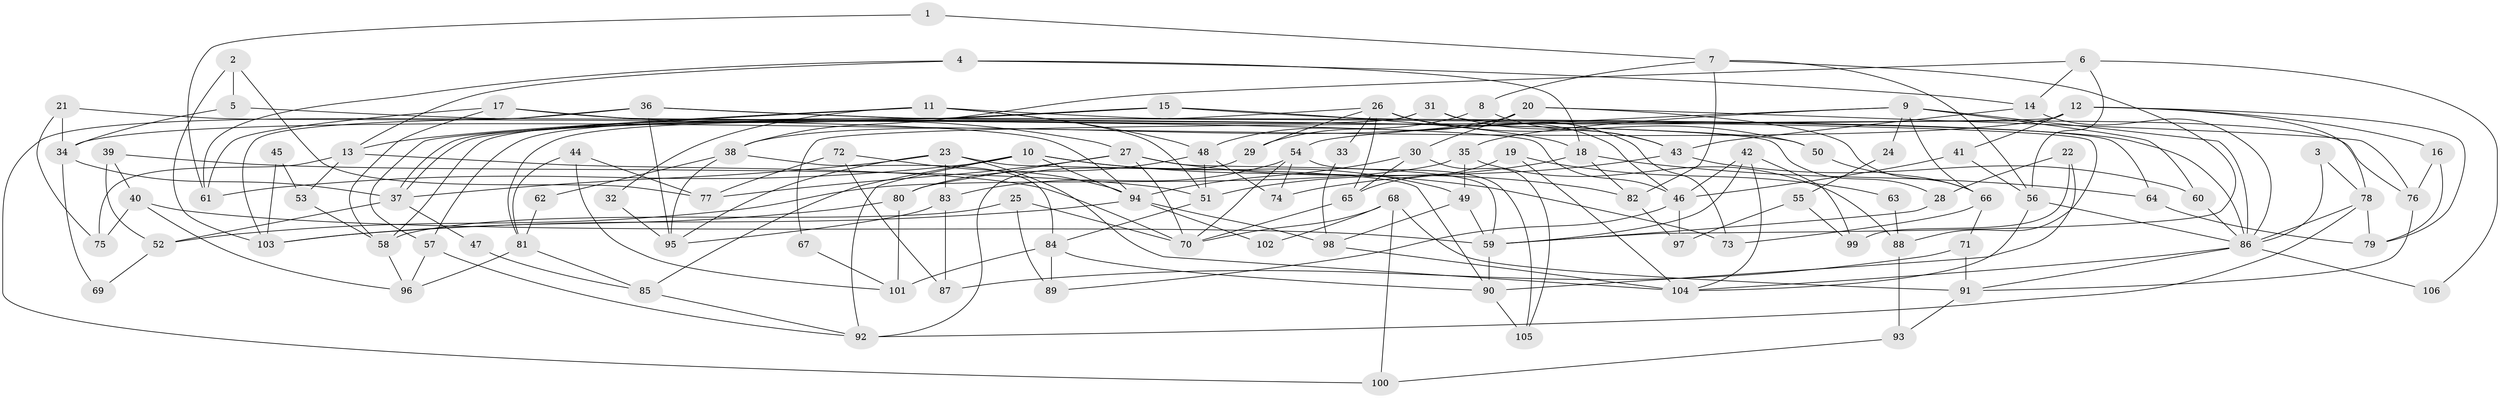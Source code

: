 // Generated by graph-tools (version 1.1) at 2025/50/03/09/25 03:50:02]
// undirected, 106 vertices, 212 edges
graph export_dot {
graph [start="1"]
  node [color=gray90,style=filled];
  1;
  2;
  3;
  4;
  5;
  6;
  7;
  8;
  9;
  10;
  11;
  12;
  13;
  14;
  15;
  16;
  17;
  18;
  19;
  20;
  21;
  22;
  23;
  24;
  25;
  26;
  27;
  28;
  29;
  30;
  31;
  32;
  33;
  34;
  35;
  36;
  37;
  38;
  39;
  40;
  41;
  42;
  43;
  44;
  45;
  46;
  47;
  48;
  49;
  50;
  51;
  52;
  53;
  54;
  55;
  56;
  57;
  58;
  59;
  60;
  61;
  62;
  63;
  64;
  65;
  66;
  67;
  68;
  69;
  70;
  71;
  72;
  73;
  74;
  75;
  76;
  77;
  78;
  79;
  80;
  81;
  82;
  83;
  84;
  85;
  86;
  87;
  88;
  89;
  90;
  91;
  92;
  93;
  94;
  95;
  96;
  97;
  98;
  99;
  100;
  101;
  102;
  103;
  104;
  105;
  106;
  1 -- 7;
  1 -- 61;
  2 -- 5;
  2 -- 77;
  2 -- 103;
  3 -- 86;
  3 -- 78;
  4 -- 13;
  4 -- 61;
  4 -- 14;
  4 -- 18;
  5 -- 46;
  5 -- 34;
  6 -- 38;
  6 -- 14;
  6 -- 56;
  6 -- 106;
  7 -- 8;
  7 -- 59;
  7 -- 56;
  7 -- 82;
  8 -- 48;
  8 -- 43;
  9 -- 86;
  9 -- 66;
  9 -- 24;
  9 -- 35;
  9 -- 54;
  9 -- 60;
  10 -- 49;
  10 -- 92;
  10 -- 61;
  10 -- 73;
  10 -- 85;
  10 -- 94;
  11 -- 57;
  11 -- 51;
  11 -- 13;
  11 -- 32;
  11 -- 48;
  11 -- 64;
  12 -- 78;
  12 -- 16;
  12 -- 34;
  12 -- 41;
  12 -- 67;
  12 -- 79;
  13 -- 75;
  13 -- 53;
  13 -- 70;
  14 -- 86;
  14 -- 43;
  15 -- 37;
  15 -- 37;
  15 -- 86;
  15 -- 18;
  16 -- 79;
  16 -- 76;
  17 -- 58;
  17 -- 27;
  17 -- 28;
  17 -- 61;
  18 -- 51;
  18 -- 64;
  18 -- 82;
  19 -- 65;
  19 -- 104;
  19 -- 63;
  20 -- 66;
  20 -- 30;
  20 -- 29;
  20 -- 38;
  20 -- 76;
  21 -- 34;
  21 -- 94;
  21 -- 75;
  22 -- 28;
  22 -- 90;
  22 -- 99;
  23 -- 95;
  23 -- 90;
  23 -- 37;
  23 -- 83;
  23 -- 104;
  24 -- 55;
  25 -- 89;
  25 -- 70;
  25 -- 58;
  26 -- 58;
  26 -- 46;
  26 -- 29;
  26 -- 33;
  26 -- 50;
  26 -- 65;
  26 -- 73;
  27 -- 82;
  27 -- 70;
  27 -- 59;
  27 -- 77;
  27 -- 80;
  28 -- 59;
  29 -- 92;
  30 -- 94;
  30 -- 65;
  30 -- 105;
  31 -- 76;
  31 -- 43;
  31 -- 57;
  31 -- 81;
  32 -- 95;
  33 -- 98;
  34 -- 37;
  34 -- 69;
  35 -- 49;
  35 -- 52;
  35 -- 88;
  36 -- 100;
  36 -- 103;
  36 -- 50;
  36 -- 88;
  36 -- 95;
  37 -- 47;
  37 -- 52;
  38 -- 95;
  38 -- 62;
  38 -- 84;
  39 -- 40;
  39 -- 52;
  39 -- 51;
  40 -- 59;
  40 -- 96;
  40 -- 75;
  41 -- 56;
  41 -- 46;
  42 -- 104;
  42 -- 59;
  42 -- 46;
  42 -- 99;
  43 -- 60;
  43 -- 74;
  44 -- 81;
  44 -- 101;
  44 -- 77;
  45 -- 53;
  45 -- 103;
  46 -- 89;
  46 -- 97;
  47 -- 85;
  48 -- 51;
  48 -- 74;
  48 -- 80;
  49 -- 98;
  49 -- 59;
  50 -- 66;
  51 -- 84;
  52 -- 69;
  53 -- 58;
  54 -- 74;
  54 -- 70;
  54 -- 83;
  54 -- 105;
  55 -- 97;
  55 -- 99;
  56 -- 86;
  56 -- 104;
  57 -- 92;
  57 -- 96;
  58 -- 96;
  59 -- 90;
  60 -- 86;
  62 -- 81;
  63 -- 88;
  64 -- 79;
  65 -- 70;
  66 -- 73;
  66 -- 71;
  67 -- 101;
  68 -- 91;
  68 -- 70;
  68 -- 100;
  68 -- 102;
  71 -- 87;
  71 -- 91;
  72 -- 94;
  72 -- 77;
  72 -- 87;
  76 -- 91;
  78 -- 86;
  78 -- 79;
  78 -- 92;
  80 -- 101;
  80 -- 103;
  81 -- 85;
  81 -- 96;
  82 -- 97;
  83 -- 87;
  83 -- 95;
  84 -- 89;
  84 -- 90;
  84 -- 101;
  85 -- 92;
  86 -- 104;
  86 -- 91;
  86 -- 106;
  88 -- 93;
  90 -- 105;
  91 -- 93;
  93 -- 100;
  94 -- 103;
  94 -- 98;
  94 -- 102;
  98 -- 104;
}
